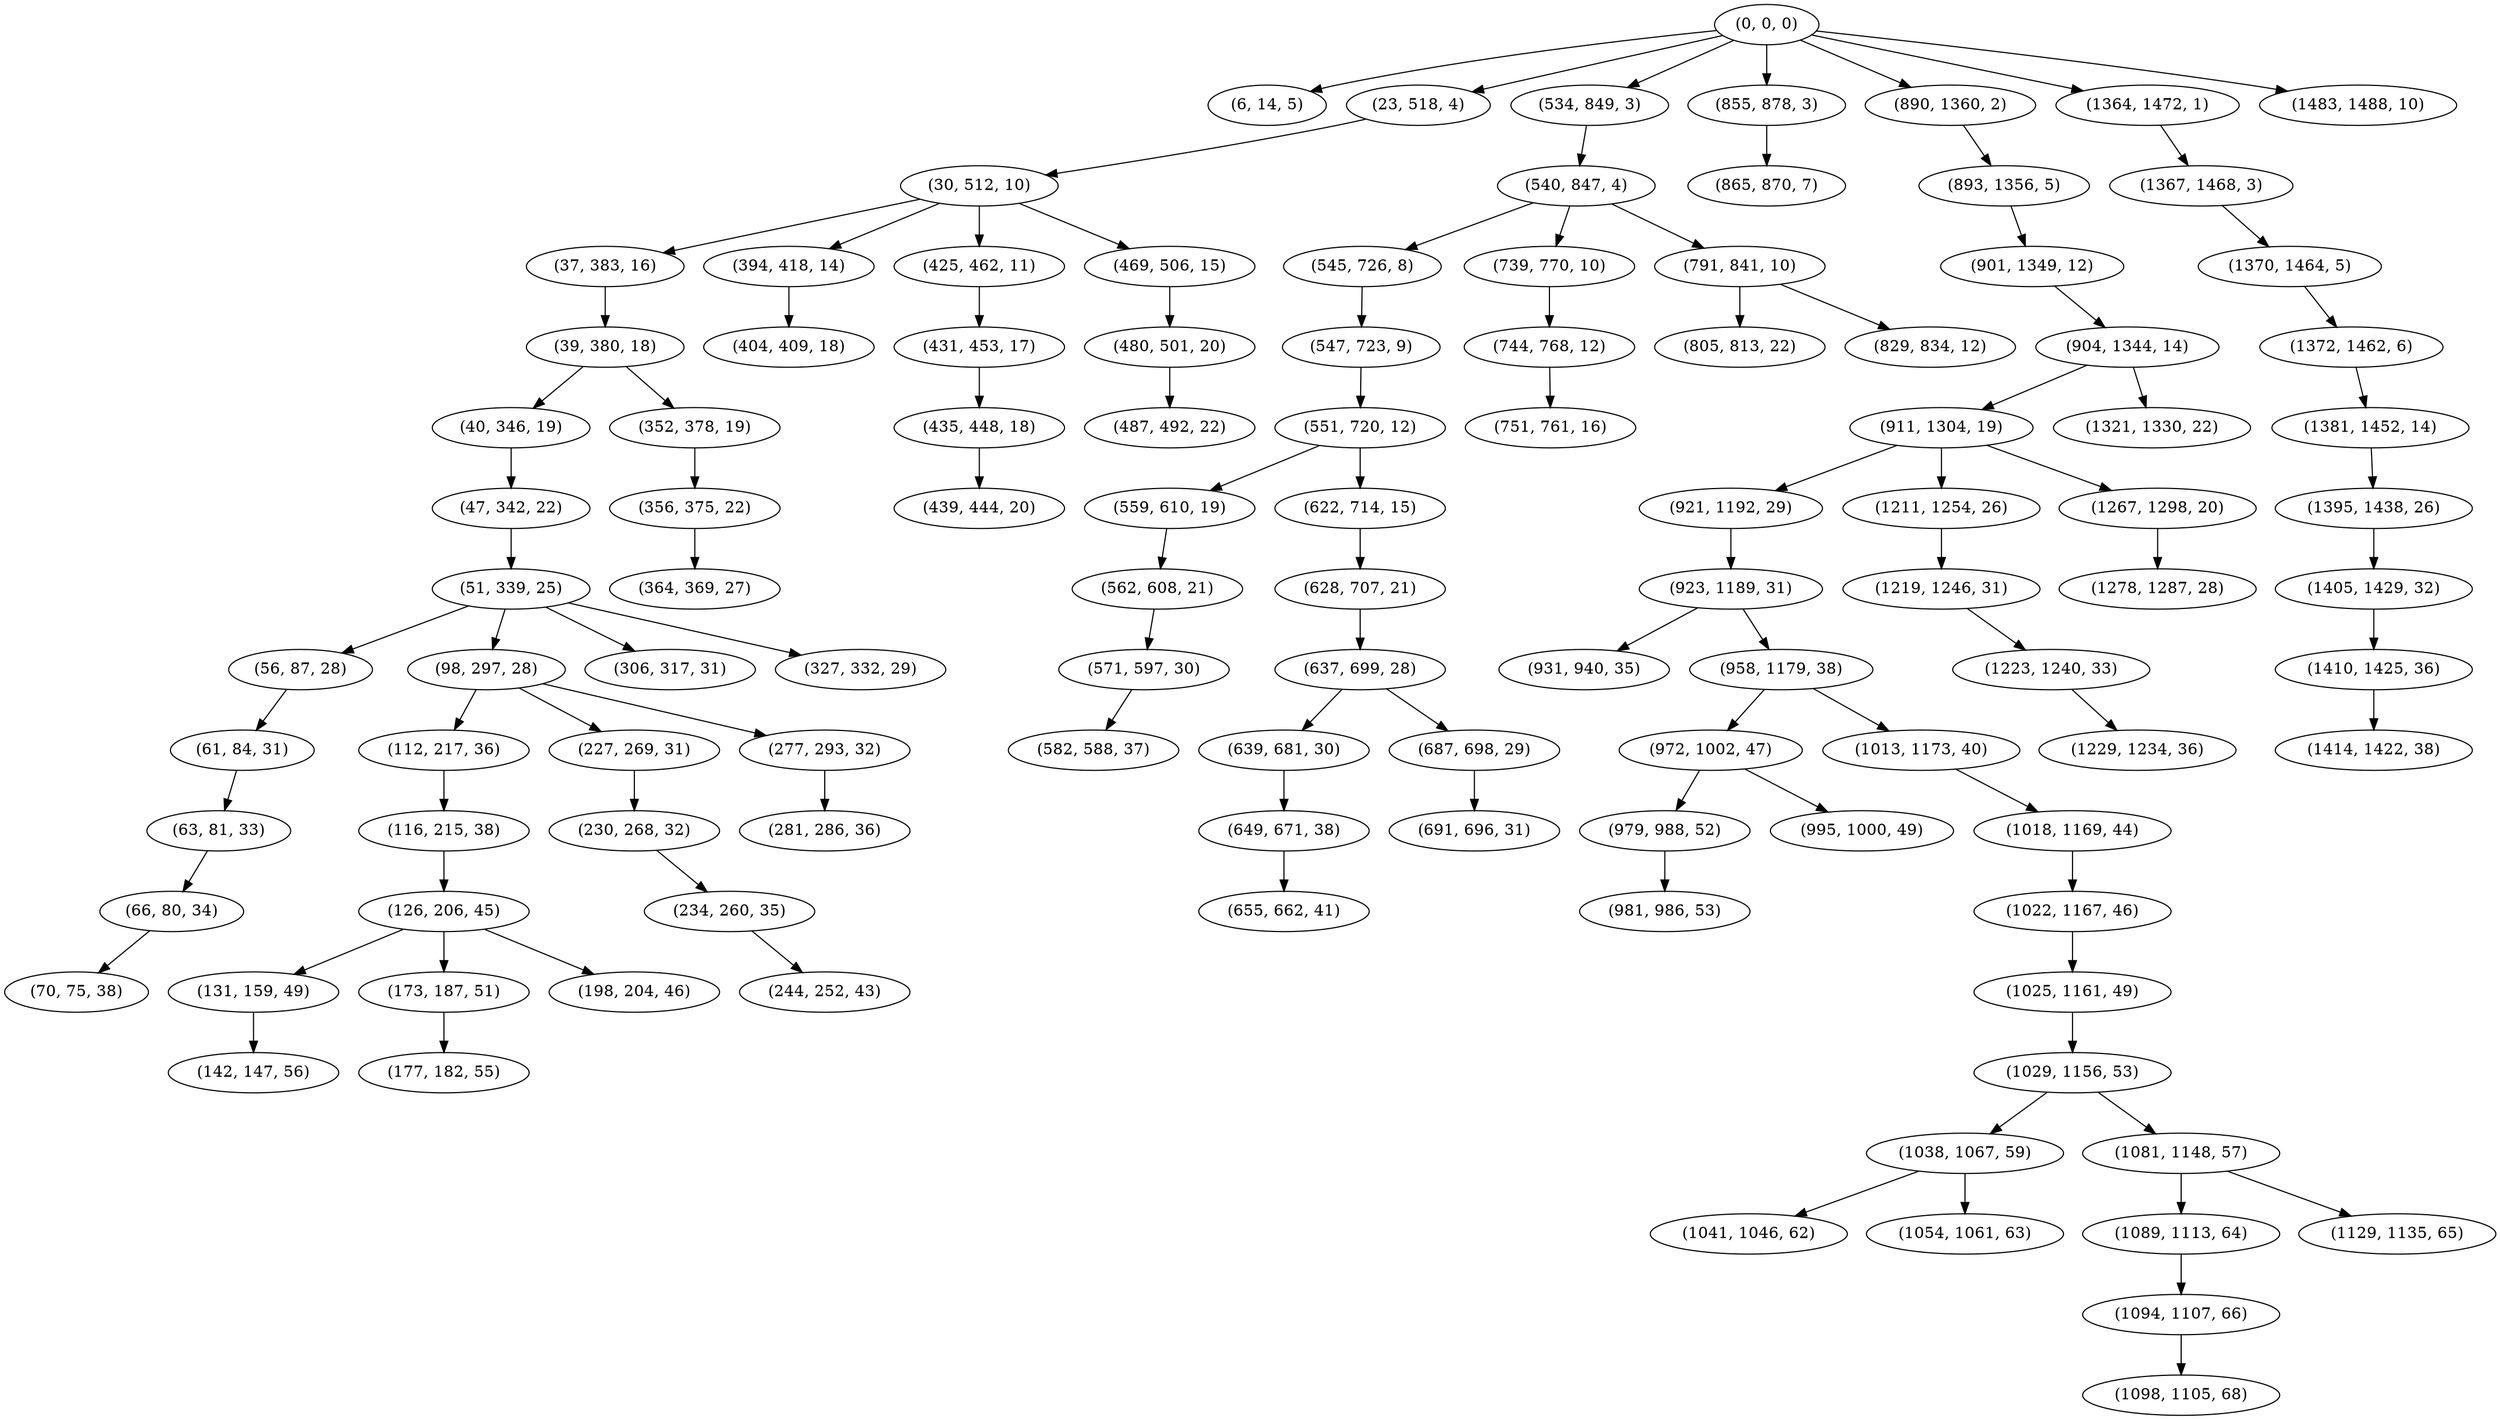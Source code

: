 digraph tree {
    "(0, 0, 0)";
    "(6, 14, 5)";
    "(23, 518, 4)";
    "(30, 512, 10)";
    "(37, 383, 16)";
    "(39, 380, 18)";
    "(40, 346, 19)";
    "(47, 342, 22)";
    "(51, 339, 25)";
    "(56, 87, 28)";
    "(61, 84, 31)";
    "(63, 81, 33)";
    "(66, 80, 34)";
    "(70, 75, 38)";
    "(98, 297, 28)";
    "(112, 217, 36)";
    "(116, 215, 38)";
    "(126, 206, 45)";
    "(131, 159, 49)";
    "(142, 147, 56)";
    "(173, 187, 51)";
    "(177, 182, 55)";
    "(198, 204, 46)";
    "(227, 269, 31)";
    "(230, 268, 32)";
    "(234, 260, 35)";
    "(244, 252, 43)";
    "(277, 293, 32)";
    "(281, 286, 36)";
    "(306, 317, 31)";
    "(327, 332, 29)";
    "(352, 378, 19)";
    "(356, 375, 22)";
    "(364, 369, 27)";
    "(394, 418, 14)";
    "(404, 409, 18)";
    "(425, 462, 11)";
    "(431, 453, 17)";
    "(435, 448, 18)";
    "(439, 444, 20)";
    "(469, 506, 15)";
    "(480, 501, 20)";
    "(487, 492, 22)";
    "(534, 849, 3)";
    "(540, 847, 4)";
    "(545, 726, 8)";
    "(547, 723, 9)";
    "(551, 720, 12)";
    "(559, 610, 19)";
    "(562, 608, 21)";
    "(571, 597, 30)";
    "(582, 588, 37)";
    "(622, 714, 15)";
    "(628, 707, 21)";
    "(637, 699, 28)";
    "(639, 681, 30)";
    "(649, 671, 38)";
    "(655, 662, 41)";
    "(687, 698, 29)";
    "(691, 696, 31)";
    "(739, 770, 10)";
    "(744, 768, 12)";
    "(751, 761, 16)";
    "(791, 841, 10)";
    "(805, 813, 22)";
    "(829, 834, 12)";
    "(855, 878, 3)";
    "(865, 870, 7)";
    "(890, 1360, 2)";
    "(893, 1356, 5)";
    "(901, 1349, 12)";
    "(904, 1344, 14)";
    "(911, 1304, 19)";
    "(921, 1192, 29)";
    "(923, 1189, 31)";
    "(931, 940, 35)";
    "(958, 1179, 38)";
    "(972, 1002, 47)";
    "(979, 988, 52)";
    "(981, 986, 53)";
    "(995, 1000, 49)";
    "(1013, 1173, 40)";
    "(1018, 1169, 44)";
    "(1022, 1167, 46)";
    "(1025, 1161, 49)";
    "(1029, 1156, 53)";
    "(1038, 1067, 59)";
    "(1041, 1046, 62)";
    "(1054, 1061, 63)";
    "(1081, 1148, 57)";
    "(1089, 1113, 64)";
    "(1094, 1107, 66)";
    "(1098, 1105, 68)";
    "(1129, 1135, 65)";
    "(1211, 1254, 26)";
    "(1219, 1246, 31)";
    "(1223, 1240, 33)";
    "(1229, 1234, 36)";
    "(1267, 1298, 20)";
    "(1278, 1287, 28)";
    "(1321, 1330, 22)";
    "(1364, 1472, 1)";
    "(1367, 1468, 3)";
    "(1370, 1464, 5)";
    "(1372, 1462, 6)";
    "(1381, 1452, 14)";
    "(1395, 1438, 26)";
    "(1405, 1429, 32)";
    "(1410, 1425, 36)";
    "(1414, 1422, 38)";
    "(1483, 1488, 10)";
    "(0, 0, 0)" -> "(6, 14, 5)";
    "(0, 0, 0)" -> "(23, 518, 4)";
    "(0, 0, 0)" -> "(534, 849, 3)";
    "(0, 0, 0)" -> "(855, 878, 3)";
    "(0, 0, 0)" -> "(890, 1360, 2)";
    "(0, 0, 0)" -> "(1364, 1472, 1)";
    "(0, 0, 0)" -> "(1483, 1488, 10)";
    "(23, 518, 4)" -> "(30, 512, 10)";
    "(30, 512, 10)" -> "(37, 383, 16)";
    "(30, 512, 10)" -> "(394, 418, 14)";
    "(30, 512, 10)" -> "(425, 462, 11)";
    "(30, 512, 10)" -> "(469, 506, 15)";
    "(37, 383, 16)" -> "(39, 380, 18)";
    "(39, 380, 18)" -> "(40, 346, 19)";
    "(39, 380, 18)" -> "(352, 378, 19)";
    "(40, 346, 19)" -> "(47, 342, 22)";
    "(47, 342, 22)" -> "(51, 339, 25)";
    "(51, 339, 25)" -> "(56, 87, 28)";
    "(51, 339, 25)" -> "(98, 297, 28)";
    "(51, 339, 25)" -> "(306, 317, 31)";
    "(51, 339, 25)" -> "(327, 332, 29)";
    "(56, 87, 28)" -> "(61, 84, 31)";
    "(61, 84, 31)" -> "(63, 81, 33)";
    "(63, 81, 33)" -> "(66, 80, 34)";
    "(66, 80, 34)" -> "(70, 75, 38)";
    "(98, 297, 28)" -> "(112, 217, 36)";
    "(98, 297, 28)" -> "(227, 269, 31)";
    "(98, 297, 28)" -> "(277, 293, 32)";
    "(112, 217, 36)" -> "(116, 215, 38)";
    "(116, 215, 38)" -> "(126, 206, 45)";
    "(126, 206, 45)" -> "(131, 159, 49)";
    "(126, 206, 45)" -> "(173, 187, 51)";
    "(126, 206, 45)" -> "(198, 204, 46)";
    "(131, 159, 49)" -> "(142, 147, 56)";
    "(173, 187, 51)" -> "(177, 182, 55)";
    "(227, 269, 31)" -> "(230, 268, 32)";
    "(230, 268, 32)" -> "(234, 260, 35)";
    "(234, 260, 35)" -> "(244, 252, 43)";
    "(277, 293, 32)" -> "(281, 286, 36)";
    "(352, 378, 19)" -> "(356, 375, 22)";
    "(356, 375, 22)" -> "(364, 369, 27)";
    "(394, 418, 14)" -> "(404, 409, 18)";
    "(425, 462, 11)" -> "(431, 453, 17)";
    "(431, 453, 17)" -> "(435, 448, 18)";
    "(435, 448, 18)" -> "(439, 444, 20)";
    "(469, 506, 15)" -> "(480, 501, 20)";
    "(480, 501, 20)" -> "(487, 492, 22)";
    "(534, 849, 3)" -> "(540, 847, 4)";
    "(540, 847, 4)" -> "(545, 726, 8)";
    "(540, 847, 4)" -> "(739, 770, 10)";
    "(540, 847, 4)" -> "(791, 841, 10)";
    "(545, 726, 8)" -> "(547, 723, 9)";
    "(547, 723, 9)" -> "(551, 720, 12)";
    "(551, 720, 12)" -> "(559, 610, 19)";
    "(551, 720, 12)" -> "(622, 714, 15)";
    "(559, 610, 19)" -> "(562, 608, 21)";
    "(562, 608, 21)" -> "(571, 597, 30)";
    "(571, 597, 30)" -> "(582, 588, 37)";
    "(622, 714, 15)" -> "(628, 707, 21)";
    "(628, 707, 21)" -> "(637, 699, 28)";
    "(637, 699, 28)" -> "(639, 681, 30)";
    "(637, 699, 28)" -> "(687, 698, 29)";
    "(639, 681, 30)" -> "(649, 671, 38)";
    "(649, 671, 38)" -> "(655, 662, 41)";
    "(687, 698, 29)" -> "(691, 696, 31)";
    "(739, 770, 10)" -> "(744, 768, 12)";
    "(744, 768, 12)" -> "(751, 761, 16)";
    "(791, 841, 10)" -> "(805, 813, 22)";
    "(791, 841, 10)" -> "(829, 834, 12)";
    "(855, 878, 3)" -> "(865, 870, 7)";
    "(890, 1360, 2)" -> "(893, 1356, 5)";
    "(893, 1356, 5)" -> "(901, 1349, 12)";
    "(901, 1349, 12)" -> "(904, 1344, 14)";
    "(904, 1344, 14)" -> "(911, 1304, 19)";
    "(904, 1344, 14)" -> "(1321, 1330, 22)";
    "(911, 1304, 19)" -> "(921, 1192, 29)";
    "(911, 1304, 19)" -> "(1211, 1254, 26)";
    "(911, 1304, 19)" -> "(1267, 1298, 20)";
    "(921, 1192, 29)" -> "(923, 1189, 31)";
    "(923, 1189, 31)" -> "(931, 940, 35)";
    "(923, 1189, 31)" -> "(958, 1179, 38)";
    "(958, 1179, 38)" -> "(972, 1002, 47)";
    "(958, 1179, 38)" -> "(1013, 1173, 40)";
    "(972, 1002, 47)" -> "(979, 988, 52)";
    "(972, 1002, 47)" -> "(995, 1000, 49)";
    "(979, 988, 52)" -> "(981, 986, 53)";
    "(1013, 1173, 40)" -> "(1018, 1169, 44)";
    "(1018, 1169, 44)" -> "(1022, 1167, 46)";
    "(1022, 1167, 46)" -> "(1025, 1161, 49)";
    "(1025, 1161, 49)" -> "(1029, 1156, 53)";
    "(1029, 1156, 53)" -> "(1038, 1067, 59)";
    "(1029, 1156, 53)" -> "(1081, 1148, 57)";
    "(1038, 1067, 59)" -> "(1041, 1046, 62)";
    "(1038, 1067, 59)" -> "(1054, 1061, 63)";
    "(1081, 1148, 57)" -> "(1089, 1113, 64)";
    "(1081, 1148, 57)" -> "(1129, 1135, 65)";
    "(1089, 1113, 64)" -> "(1094, 1107, 66)";
    "(1094, 1107, 66)" -> "(1098, 1105, 68)";
    "(1211, 1254, 26)" -> "(1219, 1246, 31)";
    "(1219, 1246, 31)" -> "(1223, 1240, 33)";
    "(1223, 1240, 33)" -> "(1229, 1234, 36)";
    "(1267, 1298, 20)" -> "(1278, 1287, 28)";
    "(1364, 1472, 1)" -> "(1367, 1468, 3)";
    "(1367, 1468, 3)" -> "(1370, 1464, 5)";
    "(1370, 1464, 5)" -> "(1372, 1462, 6)";
    "(1372, 1462, 6)" -> "(1381, 1452, 14)";
    "(1381, 1452, 14)" -> "(1395, 1438, 26)";
    "(1395, 1438, 26)" -> "(1405, 1429, 32)";
    "(1405, 1429, 32)" -> "(1410, 1425, 36)";
    "(1410, 1425, 36)" -> "(1414, 1422, 38)";
}
